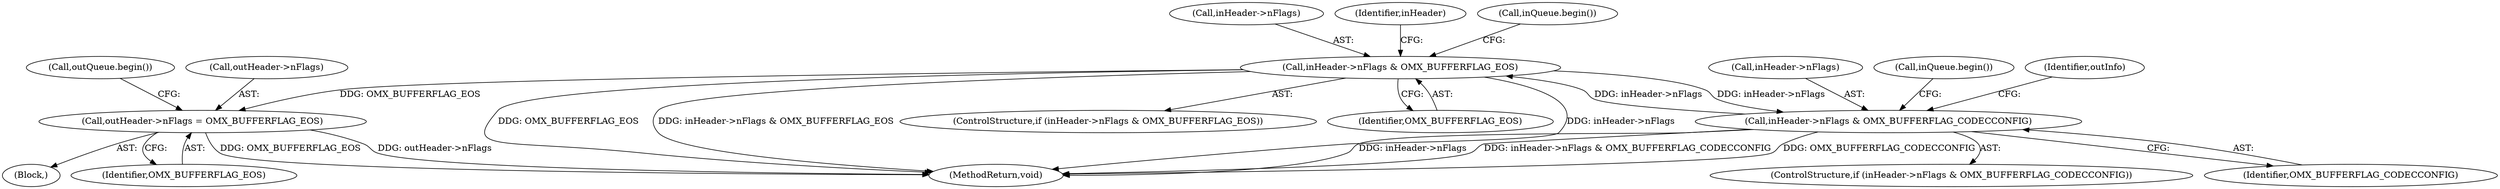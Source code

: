 digraph "0_Android_4e32001e4196f39ddd0b86686ae0231c8f5ed944@pointer" {
"1000354" [label="(Call,inHeader->nFlags & OMX_BUFFERFLAG_EOS)"];
"1000326" [label="(Call,inHeader->nFlags & OMX_BUFFERFLAG_CODECCONFIG)"];
"1000354" [label="(Call,inHeader->nFlags & OMX_BUFFERFLAG_EOS)"];
"1000374" [label="(Call,outHeader->nFlags = OMX_BUFFERFLAG_EOS)"];
"1000327" [label="(Call,inHeader->nFlags)"];
"1000375" [label="(Call,outHeader->nFlags)"];
"1000354" [label="(Call,inHeader->nFlags & OMX_BUFFERFLAG_EOS)"];
"1000585" [label="(MethodReturn,void)"];
"1000374" [label="(Call,outHeader->nFlags = OMX_BUFFERFLAG_EOS)"];
"1000355" [label="(Call,inHeader->nFlags)"];
"1000325" [label="(ControlStructure,if (inHeader->nFlags & OMX_BUFFERFLAG_CODECCONFIG))"];
"1000333" [label="(Call,inQueue.begin())"];
"1000392" [label="(Identifier,inHeader)"];
"1000359" [label="(Block,)"];
"1000344" [label="(Identifier,outInfo)"];
"1000353" [label="(ControlStructure,if (inHeader->nFlags & OMX_BUFFERFLAG_EOS))"];
"1000380" [label="(Call,outQueue.begin())"];
"1000326" [label="(Call,inHeader->nFlags & OMX_BUFFERFLAG_CODECCONFIG)"];
"1000361" [label="(Call,inQueue.begin())"];
"1000358" [label="(Identifier,OMX_BUFFERFLAG_EOS)"];
"1000378" [label="(Identifier,OMX_BUFFERFLAG_EOS)"];
"1000330" [label="(Identifier,OMX_BUFFERFLAG_CODECCONFIG)"];
"1000354" -> "1000353"  [label="AST: "];
"1000354" -> "1000358"  [label="CFG: "];
"1000355" -> "1000354"  [label="AST: "];
"1000358" -> "1000354"  [label="AST: "];
"1000361" -> "1000354"  [label="CFG: "];
"1000392" -> "1000354"  [label="CFG: "];
"1000354" -> "1000585"  [label="DDG: OMX_BUFFERFLAG_EOS"];
"1000354" -> "1000585"  [label="DDG: inHeader->nFlags & OMX_BUFFERFLAG_EOS"];
"1000354" -> "1000585"  [label="DDG: inHeader->nFlags"];
"1000354" -> "1000326"  [label="DDG: inHeader->nFlags"];
"1000326" -> "1000354"  [label="DDG: inHeader->nFlags"];
"1000354" -> "1000374"  [label="DDG: OMX_BUFFERFLAG_EOS"];
"1000326" -> "1000325"  [label="AST: "];
"1000326" -> "1000330"  [label="CFG: "];
"1000327" -> "1000326"  [label="AST: "];
"1000330" -> "1000326"  [label="AST: "];
"1000333" -> "1000326"  [label="CFG: "];
"1000344" -> "1000326"  [label="CFG: "];
"1000326" -> "1000585"  [label="DDG: inHeader->nFlags & OMX_BUFFERFLAG_CODECCONFIG"];
"1000326" -> "1000585"  [label="DDG: OMX_BUFFERFLAG_CODECCONFIG"];
"1000326" -> "1000585"  [label="DDG: inHeader->nFlags"];
"1000374" -> "1000359"  [label="AST: "];
"1000374" -> "1000378"  [label="CFG: "];
"1000375" -> "1000374"  [label="AST: "];
"1000378" -> "1000374"  [label="AST: "];
"1000380" -> "1000374"  [label="CFG: "];
"1000374" -> "1000585"  [label="DDG: outHeader->nFlags"];
"1000374" -> "1000585"  [label="DDG: OMX_BUFFERFLAG_EOS"];
}
